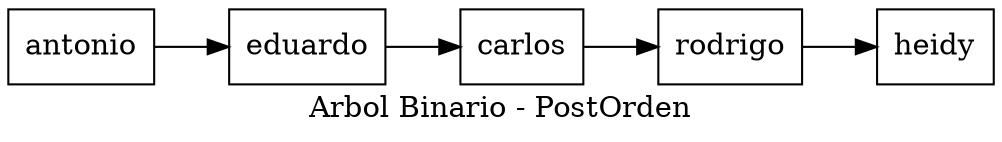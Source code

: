 digraph arbolPostorden {
node [shape=record];
rankdir=LR;
nodo0[label="antonio"];
nodo1[label="eduardo"];
nodo2[label="carlos"];
nodo3[label="rodrigo"];
nodo4[label="heidy"];
nodo0->nodo1->nodo2->nodo3->nodo4;
label = " Arbol Binario - PostOrden " 
}
